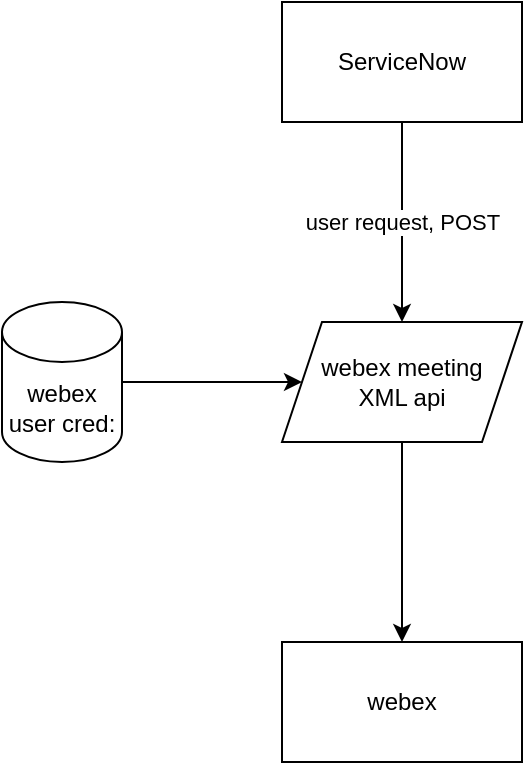 <mxfile version="15.7.4" type="github">
  <diagram id="kgpKYQtTHZ0yAKxKKP6v" name="Page-1">
    <mxGraphModel dx="1102" dy="600" grid="1" gridSize="10" guides="1" tooltips="1" connect="1" arrows="1" fold="1" page="1" pageScale="1" pageWidth="850" pageHeight="1100" math="0" shadow="0">
      <root>
        <mxCell id="0" />
        <mxCell id="1" parent="0" />
        <mxCell id="HjCsKCoFKWItSkrbP5ZN-6" value="user request, POST" style="edgeStyle=orthogonalEdgeStyle;rounded=0;orthogonalLoop=1;jettySize=auto;html=1;entryX=0.5;entryY=0;entryDx=0;entryDy=0;" edge="1" parent="1" source="HjCsKCoFKWItSkrbP5ZN-1" target="HjCsKCoFKWItSkrbP5ZN-5">
          <mxGeometry relative="1" as="geometry" />
        </mxCell>
        <mxCell id="HjCsKCoFKWItSkrbP5ZN-1" value="ServiceNow" style="rounded=0;whiteSpace=wrap;html=1;" vertex="1" parent="1">
          <mxGeometry x="360" y="130" width="120" height="60" as="geometry" />
        </mxCell>
        <mxCell id="HjCsKCoFKWItSkrbP5ZN-12" style="edgeStyle=orthogonalEdgeStyle;rounded=0;orthogonalLoop=1;jettySize=auto;html=1;entryX=0.5;entryY=0;entryDx=0;entryDy=0;" edge="1" parent="1" source="HjCsKCoFKWItSkrbP5ZN-5" target="HjCsKCoFKWItSkrbP5ZN-8">
          <mxGeometry relative="1" as="geometry" />
        </mxCell>
        <mxCell id="HjCsKCoFKWItSkrbP5ZN-5" value="&lt;div&gt;webex meeting&lt;/div&gt;&lt;div&gt; XML api&lt;/div&gt;" style="shape=parallelogram;perimeter=parallelogramPerimeter;whiteSpace=wrap;html=1;fixedSize=1;" vertex="1" parent="1">
          <mxGeometry x="360" y="290" width="120" height="60" as="geometry" />
        </mxCell>
        <mxCell id="HjCsKCoFKWItSkrbP5ZN-8" value="webex" style="rounded=0;whiteSpace=wrap;html=1;" vertex="1" parent="1">
          <mxGeometry x="360" y="450" width="120" height="60" as="geometry" />
        </mxCell>
        <mxCell id="HjCsKCoFKWItSkrbP5ZN-11" style="edgeStyle=orthogonalEdgeStyle;rounded=0;orthogonalLoop=1;jettySize=auto;html=1;" edge="1" parent="1" source="HjCsKCoFKWItSkrbP5ZN-10" target="HjCsKCoFKWItSkrbP5ZN-5">
          <mxGeometry relative="1" as="geometry" />
        </mxCell>
        <mxCell id="HjCsKCoFKWItSkrbP5ZN-10" value="&lt;div&gt;webex&lt;/div&gt;&lt;div&gt;user cred:&lt;br&gt;&lt;/div&gt;" style="shape=cylinder3;whiteSpace=wrap;html=1;boundedLbl=1;backgroundOutline=1;size=15;" vertex="1" parent="1">
          <mxGeometry x="220" y="280" width="60" height="80" as="geometry" />
        </mxCell>
      </root>
    </mxGraphModel>
  </diagram>
</mxfile>
